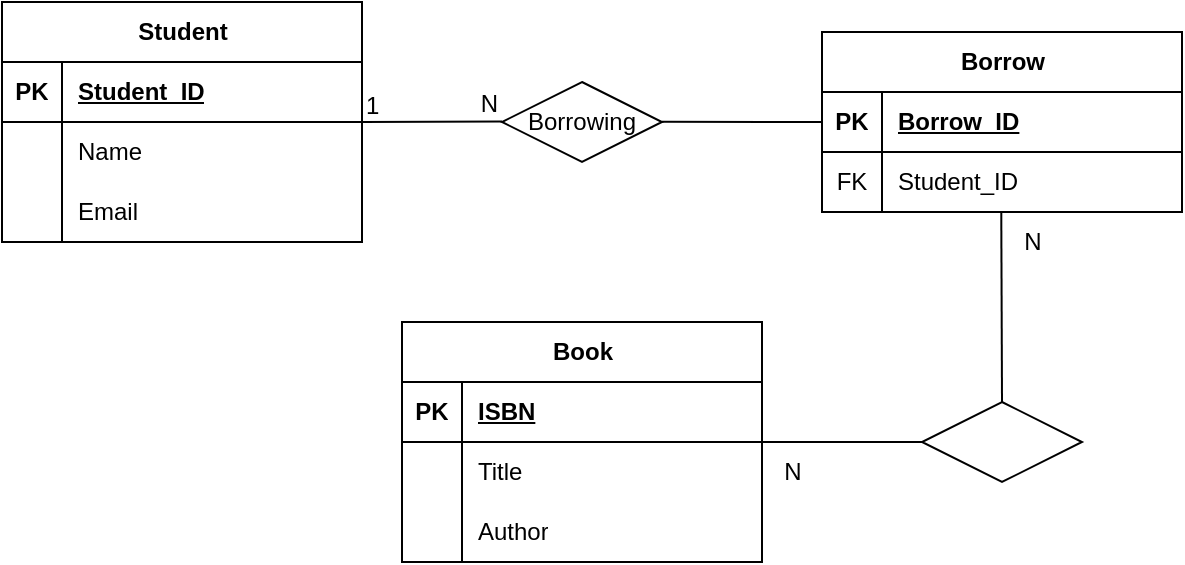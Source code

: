 <mxfile version="22.1.0" type="github">
  <diagram id="R2lEEEUBdFMjLlhIrx00" name="Page-1">
    <mxGraphModel dx="1247" dy="642" grid="1" gridSize="10" guides="1" tooltips="1" connect="1" arrows="1" fold="1" page="1" pageScale="1" pageWidth="850" pageHeight="1100" math="0" shadow="0" extFonts="Permanent Marker^https://fonts.googleapis.com/css?family=Permanent+Marker">
      <root>
        <mxCell id="0" />
        <mxCell id="1" parent="0" />
        <mxCell id="qWBB2-18Onvp6dPhCP8b-1" value="Student" style="shape=table;startSize=30;container=1;collapsible=1;childLayout=tableLayout;fixedRows=1;rowLines=0;fontStyle=1;align=center;resizeLast=1;html=1;" vertex="1" parent="1">
          <mxGeometry x="120" y="50" width="180" height="120" as="geometry" />
        </mxCell>
        <mxCell id="qWBB2-18Onvp6dPhCP8b-2" value="" style="shape=tableRow;horizontal=0;startSize=0;swimlaneHead=0;swimlaneBody=0;fillColor=none;collapsible=0;dropTarget=0;points=[[0,0.5],[1,0.5]];portConstraint=eastwest;top=0;left=0;right=0;bottom=1;" vertex="1" parent="qWBB2-18Onvp6dPhCP8b-1">
          <mxGeometry y="30" width="180" height="30" as="geometry" />
        </mxCell>
        <mxCell id="qWBB2-18Onvp6dPhCP8b-3" value="PK" style="shape=partialRectangle;connectable=0;fillColor=none;top=0;left=0;bottom=0;right=0;fontStyle=1;overflow=hidden;whiteSpace=wrap;html=1;" vertex="1" parent="qWBB2-18Onvp6dPhCP8b-2">
          <mxGeometry width="30" height="30" as="geometry">
            <mxRectangle width="30" height="30" as="alternateBounds" />
          </mxGeometry>
        </mxCell>
        <mxCell id="qWBB2-18Onvp6dPhCP8b-4" value="Student_ID" style="shape=partialRectangle;connectable=0;fillColor=none;top=0;left=0;bottom=0;right=0;align=left;spacingLeft=6;fontStyle=5;overflow=hidden;whiteSpace=wrap;html=1;" vertex="1" parent="qWBB2-18Onvp6dPhCP8b-2">
          <mxGeometry x="30" width="150" height="30" as="geometry">
            <mxRectangle width="150" height="30" as="alternateBounds" />
          </mxGeometry>
        </mxCell>
        <mxCell id="qWBB2-18Onvp6dPhCP8b-5" value="" style="shape=tableRow;horizontal=0;startSize=0;swimlaneHead=0;swimlaneBody=0;fillColor=none;collapsible=0;dropTarget=0;points=[[0,0.5],[1,0.5]];portConstraint=eastwest;top=0;left=0;right=0;bottom=0;" vertex="1" parent="qWBB2-18Onvp6dPhCP8b-1">
          <mxGeometry y="60" width="180" height="30" as="geometry" />
        </mxCell>
        <mxCell id="qWBB2-18Onvp6dPhCP8b-6" value="" style="shape=partialRectangle;connectable=0;fillColor=none;top=0;left=0;bottom=0;right=0;editable=1;overflow=hidden;whiteSpace=wrap;html=1;" vertex="1" parent="qWBB2-18Onvp6dPhCP8b-5">
          <mxGeometry width="30" height="30" as="geometry">
            <mxRectangle width="30" height="30" as="alternateBounds" />
          </mxGeometry>
        </mxCell>
        <mxCell id="qWBB2-18Onvp6dPhCP8b-7" value="Name" style="shape=partialRectangle;connectable=0;fillColor=none;top=0;left=0;bottom=0;right=0;align=left;spacingLeft=6;overflow=hidden;whiteSpace=wrap;html=1;" vertex="1" parent="qWBB2-18Onvp6dPhCP8b-5">
          <mxGeometry x="30" width="150" height="30" as="geometry">
            <mxRectangle width="150" height="30" as="alternateBounds" />
          </mxGeometry>
        </mxCell>
        <mxCell id="qWBB2-18Onvp6dPhCP8b-8" value="" style="shape=tableRow;horizontal=0;startSize=0;swimlaneHead=0;swimlaneBody=0;fillColor=none;collapsible=0;dropTarget=0;points=[[0,0.5],[1,0.5]];portConstraint=eastwest;top=0;left=0;right=0;bottom=0;" vertex="1" parent="qWBB2-18Onvp6dPhCP8b-1">
          <mxGeometry y="90" width="180" height="30" as="geometry" />
        </mxCell>
        <mxCell id="qWBB2-18Onvp6dPhCP8b-9" value="" style="shape=partialRectangle;connectable=0;fillColor=none;top=0;left=0;bottom=0;right=0;editable=1;overflow=hidden;whiteSpace=wrap;html=1;" vertex="1" parent="qWBB2-18Onvp6dPhCP8b-8">
          <mxGeometry width="30" height="30" as="geometry">
            <mxRectangle width="30" height="30" as="alternateBounds" />
          </mxGeometry>
        </mxCell>
        <mxCell id="qWBB2-18Onvp6dPhCP8b-10" value="Email" style="shape=partialRectangle;connectable=0;fillColor=none;top=0;left=0;bottom=0;right=0;align=left;spacingLeft=6;overflow=hidden;whiteSpace=wrap;html=1;" vertex="1" parent="qWBB2-18Onvp6dPhCP8b-8">
          <mxGeometry x="30" width="150" height="30" as="geometry">
            <mxRectangle width="150" height="30" as="alternateBounds" />
          </mxGeometry>
        </mxCell>
        <mxCell id="qWBB2-18Onvp6dPhCP8b-14" value="Borrowing" style="shape=rhombus;perimeter=rhombusPerimeter;whiteSpace=wrap;html=1;align=center;" vertex="1" parent="1">
          <mxGeometry x="370" y="90" width="80" height="40" as="geometry" />
        </mxCell>
        <mxCell id="qWBB2-18Onvp6dPhCP8b-15" value="Borrow" style="shape=table;startSize=30;container=1;collapsible=1;childLayout=tableLayout;fixedRows=1;rowLines=0;fontStyle=1;align=center;resizeLast=1;html=1;" vertex="1" parent="1">
          <mxGeometry x="530" y="65" width="180" height="90" as="geometry" />
        </mxCell>
        <mxCell id="qWBB2-18Onvp6dPhCP8b-16" value="" style="shape=tableRow;horizontal=0;startSize=0;swimlaneHead=0;swimlaneBody=0;fillColor=none;collapsible=0;dropTarget=0;points=[[0,0.5],[1,0.5]];portConstraint=eastwest;top=0;left=0;right=0;bottom=1;" vertex="1" parent="qWBB2-18Onvp6dPhCP8b-15">
          <mxGeometry y="30" width="180" height="30" as="geometry" />
        </mxCell>
        <mxCell id="qWBB2-18Onvp6dPhCP8b-17" value="PK" style="shape=partialRectangle;connectable=0;fillColor=none;top=0;left=0;bottom=0;right=0;fontStyle=1;overflow=hidden;whiteSpace=wrap;html=1;" vertex="1" parent="qWBB2-18Onvp6dPhCP8b-16">
          <mxGeometry width="30" height="30" as="geometry">
            <mxRectangle width="30" height="30" as="alternateBounds" />
          </mxGeometry>
        </mxCell>
        <mxCell id="qWBB2-18Onvp6dPhCP8b-18" value="Borrow_ID" style="shape=partialRectangle;connectable=0;fillColor=none;top=0;left=0;bottom=0;right=0;align=left;spacingLeft=6;fontStyle=5;overflow=hidden;whiteSpace=wrap;html=1;" vertex="1" parent="qWBB2-18Onvp6dPhCP8b-16">
          <mxGeometry x="30" width="150" height="30" as="geometry">
            <mxRectangle width="150" height="30" as="alternateBounds" />
          </mxGeometry>
        </mxCell>
        <mxCell id="qWBB2-18Onvp6dPhCP8b-19" value="" style="shape=tableRow;horizontal=0;startSize=0;swimlaneHead=0;swimlaneBody=0;fillColor=none;collapsible=0;dropTarget=0;points=[[0,0.5],[1,0.5]];portConstraint=eastwest;top=0;left=0;right=0;bottom=0;" vertex="1" parent="qWBB2-18Onvp6dPhCP8b-15">
          <mxGeometry y="60" width="180" height="30" as="geometry" />
        </mxCell>
        <mxCell id="qWBB2-18Onvp6dPhCP8b-20" value="FK" style="shape=partialRectangle;connectable=0;fillColor=none;top=0;left=0;bottom=0;right=0;editable=1;overflow=hidden;whiteSpace=wrap;html=1;" vertex="1" parent="qWBB2-18Onvp6dPhCP8b-19">
          <mxGeometry width="30" height="30" as="geometry">
            <mxRectangle width="30" height="30" as="alternateBounds" />
          </mxGeometry>
        </mxCell>
        <mxCell id="qWBB2-18Onvp6dPhCP8b-21" value="Student_ID" style="shape=partialRectangle;connectable=0;fillColor=none;top=0;left=0;bottom=0;right=0;align=left;spacingLeft=6;overflow=hidden;whiteSpace=wrap;html=1;" vertex="1" parent="qWBB2-18Onvp6dPhCP8b-19">
          <mxGeometry x="30" width="150" height="30" as="geometry">
            <mxRectangle width="150" height="30" as="alternateBounds" />
          </mxGeometry>
        </mxCell>
        <mxCell id="qWBB2-18Onvp6dPhCP8b-29" value="" style="endArrow=none;html=1;rounded=0;" edge="1" parent="1">
          <mxGeometry relative="1" as="geometry">
            <mxPoint x="300" y="110" as="sourcePoint" />
            <mxPoint x="370" y="109.71" as="targetPoint" />
          </mxGeometry>
        </mxCell>
        <mxCell id="qWBB2-18Onvp6dPhCP8b-30" value="1" style="resizable=0;html=1;whiteSpace=wrap;align=left;verticalAlign=bottom;" connectable="0" vertex="1" parent="qWBB2-18Onvp6dPhCP8b-29">
          <mxGeometry x="-1" relative="1" as="geometry" />
        </mxCell>
        <mxCell id="qWBB2-18Onvp6dPhCP8b-31" value="N" style="resizable=0;html=1;whiteSpace=wrap;align=right;verticalAlign=bottom;" connectable="0" vertex="1" parent="qWBB2-18Onvp6dPhCP8b-29">
          <mxGeometry x="1" relative="1" as="geometry" />
        </mxCell>
        <mxCell id="qWBB2-18Onvp6dPhCP8b-32" value="" style="endArrow=none;html=1;rounded=0;entryX=0;entryY=0.5;entryDx=0;entryDy=0;" edge="1" parent="1" target="qWBB2-18Onvp6dPhCP8b-16">
          <mxGeometry relative="1" as="geometry">
            <mxPoint x="450" y="109.92" as="sourcePoint" />
            <mxPoint x="500" y="110" as="targetPoint" />
          </mxGeometry>
        </mxCell>
        <mxCell id="qWBB2-18Onvp6dPhCP8b-35" value="" style="shape=rhombus;perimeter=rhombusPerimeter;whiteSpace=wrap;html=1;align=center;" vertex="1" parent="1">
          <mxGeometry x="580" y="250" width="80" height="40" as="geometry" />
        </mxCell>
        <mxCell id="qWBB2-18Onvp6dPhCP8b-36" value="Book" style="shape=table;startSize=30;container=1;collapsible=1;childLayout=tableLayout;fixedRows=1;rowLines=0;fontStyle=1;align=center;resizeLast=1;html=1;" vertex="1" parent="1">
          <mxGeometry x="320" y="210" width="180" height="120" as="geometry" />
        </mxCell>
        <mxCell id="qWBB2-18Onvp6dPhCP8b-37" value="" style="shape=tableRow;horizontal=0;startSize=0;swimlaneHead=0;swimlaneBody=0;fillColor=none;collapsible=0;dropTarget=0;points=[[0,0.5],[1,0.5]];portConstraint=eastwest;top=0;left=0;right=0;bottom=1;" vertex="1" parent="qWBB2-18Onvp6dPhCP8b-36">
          <mxGeometry y="30" width="180" height="30" as="geometry" />
        </mxCell>
        <mxCell id="qWBB2-18Onvp6dPhCP8b-38" value="PK" style="shape=partialRectangle;connectable=0;fillColor=none;top=0;left=0;bottom=0;right=0;fontStyle=1;overflow=hidden;whiteSpace=wrap;html=1;" vertex="1" parent="qWBB2-18Onvp6dPhCP8b-37">
          <mxGeometry width="30" height="30" as="geometry">
            <mxRectangle width="30" height="30" as="alternateBounds" />
          </mxGeometry>
        </mxCell>
        <mxCell id="qWBB2-18Onvp6dPhCP8b-39" value="ISBN" style="shape=partialRectangle;connectable=0;fillColor=none;top=0;left=0;bottom=0;right=0;align=left;spacingLeft=6;fontStyle=5;overflow=hidden;whiteSpace=wrap;html=1;" vertex="1" parent="qWBB2-18Onvp6dPhCP8b-37">
          <mxGeometry x="30" width="150" height="30" as="geometry">
            <mxRectangle width="150" height="30" as="alternateBounds" />
          </mxGeometry>
        </mxCell>
        <mxCell id="qWBB2-18Onvp6dPhCP8b-40" value="" style="shape=tableRow;horizontal=0;startSize=0;swimlaneHead=0;swimlaneBody=0;fillColor=none;collapsible=0;dropTarget=0;points=[[0,0.5],[1,0.5]];portConstraint=eastwest;top=0;left=0;right=0;bottom=0;" vertex="1" parent="qWBB2-18Onvp6dPhCP8b-36">
          <mxGeometry y="60" width="180" height="30" as="geometry" />
        </mxCell>
        <mxCell id="qWBB2-18Onvp6dPhCP8b-41" value="" style="shape=partialRectangle;connectable=0;fillColor=none;top=0;left=0;bottom=0;right=0;editable=1;overflow=hidden;whiteSpace=wrap;html=1;" vertex="1" parent="qWBB2-18Onvp6dPhCP8b-40">
          <mxGeometry width="30" height="30" as="geometry">
            <mxRectangle width="30" height="30" as="alternateBounds" />
          </mxGeometry>
        </mxCell>
        <mxCell id="qWBB2-18Onvp6dPhCP8b-42" value="Title" style="shape=partialRectangle;connectable=0;fillColor=none;top=0;left=0;bottom=0;right=0;align=left;spacingLeft=6;overflow=hidden;whiteSpace=wrap;html=1;" vertex="1" parent="qWBB2-18Onvp6dPhCP8b-40">
          <mxGeometry x="30" width="150" height="30" as="geometry">
            <mxRectangle width="150" height="30" as="alternateBounds" />
          </mxGeometry>
        </mxCell>
        <mxCell id="qWBB2-18Onvp6dPhCP8b-43" value="" style="shape=tableRow;horizontal=0;startSize=0;swimlaneHead=0;swimlaneBody=0;fillColor=none;collapsible=0;dropTarget=0;points=[[0,0.5],[1,0.5]];portConstraint=eastwest;top=0;left=0;right=0;bottom=0;" vertex="1" parent="qWBB2-18Onvp6dPhCP8b-36">
          <mxGeometry y="90" width="180" height="30" as="geometry" />
        </mxCell>
        <mxCell id="qWBB2-18Onvp6dPhCP8b-44" value="" style="shape=partialRectangle;connectable=0;fillColor=none;top=0;left=0;bottom=0;right=0;editable=1;overflow=hidden;whiteSpace=wrap;html=1;" vertex="1" parent="qWBB2-18Onvp6dPhCP8b-43">
          <mxGeometry width="30" height="30" as="geometry">
            <mxRectangle width="30" height="30" as="alternateBounds" />
          </mxGeometry>
        </mxCell>
        <mxCell id="qWBB2-18Onvp6dPhCP8b-45" value="Author" style="shape=partialRectangle;connectable=0;fillColor=none;top=0;left=0;bottom=0;right=0;align=left;spacingLeft=6;overflow=hidden;whiteSpace=wrap;html=1;" vertex="1" parent="qWBB2-18Onvp6dPhCP8b-43">
          <mxGeometry x="30" width="150" height="30" as="geometry">
            <mxRectangle width="150" height="30" as="alternateBounds" />
          </mxGeometry>
        </mxCell>
        <mxCell id="qWBB2-18Onvp6dPhCP8b-49" value="" style="endArrow=none;html=1;rounded=0;entryX=0;entryY=0.5;entryDx=0;entryDy=0;" edge="1" parent="1" target="qWBB2-18Onvp6dPhCP8b-35">
          <mxGeometry relative="1" as="geometry">
            <mxPoint x="500" y="269.96" as="sourcePoint" />
            <mxPoint x="660" y="269.96" as="targetPoint" />
          </mxGeometry>
        </mxCell>
        <mxCell id="qWBB2-18Onvp6dPhCP8b-51" value="" style="endArrow=none;html=1;rounded=1;exitX=0.498;exitY=0.989;exitDx=0;exitDy=0;exitPerimeter=0;entryX=0.5;entryY=0;entryDx=0;entryDy=0;" edge="1" parent="1" source="qWBB2-18Onvp6dPhCP8b-19" target="qWBB2-18Onvp6dPhCP8b-35">
          <mxGeometry relative="1" as="geometry">
            <mxPoint x="580" y="210" as="sourcePoint" />
            <mxPoint x="740" y="210" as="targetPoint" />
          </mxGeometry>
        </mxCell>
        <mxCell id="qWBB2-18Onvp6dPhCP8b-53" value="N" style="text;html=1;align=center;verticalAlign=middle;resizable=0;points=[];autosize=1;strokeColor=none;fillColor=none;" vertex="1" parent="1">
          <mxGeometry x="620" y="155" width="30" height="30" as="geometry" />
        </mxCell>
        <mxCell id="qWBB2-18Onvp6dPhCP8b-54" value="N" style="text;html=1;align=center;verticalAlign=middle;resizable=0;points=[];autosize=1;strokeColor=none;fillColor=none;" vertex="1" parent="1">
          <mxGeometry x="500" y="270" width="30" height="30" as="geometry" />
        </mxCell>
      </root>
    </mxGraphModel>
  </diagram>
</mxfile>
